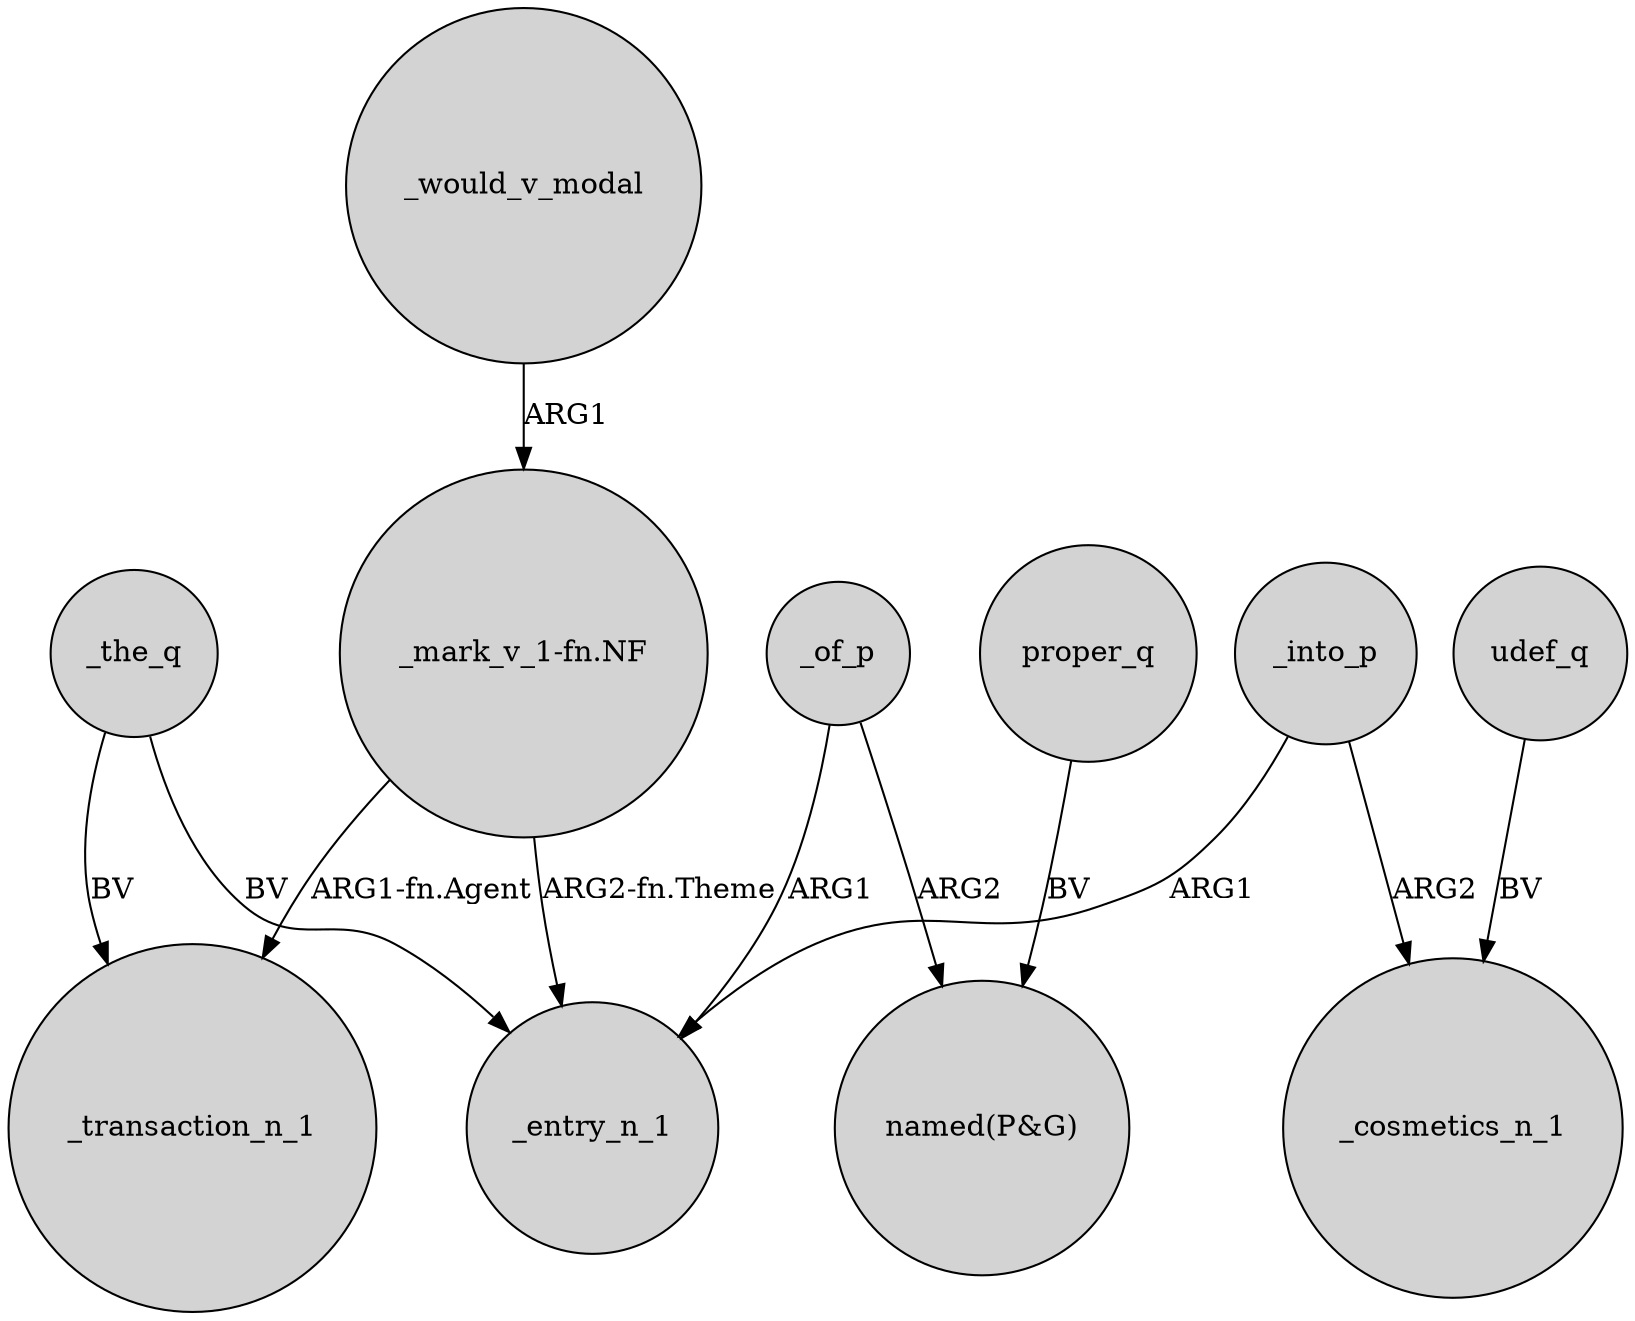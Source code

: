 digraph {
	node [shape=circle style=filled]
	_of_p -> _entry_n_1 [label=ARG1]
	_of_p -> "named(P&G)" [label=ARG2]
	proper_q -> "named(P&G)" [label=BV]
	"_mark_v_1-fn.NF" -> _transaction_n_1 [label="ARG1-fn.Agent"]
	_would_v_modal -> "_mark_v_1-fn.NF" [label=ARG1]
	_the_q -> _entry_n_1 [label=BV]
	_the_q -> _transaction_n_1 [label=BV]
	"_mark_v_1-fn.NF" -> _entry_n_1 [label="ARG2-fn.Theme"]
	_into_p -> _entry_n_1 [label=ARG1]
	udef_q -> _cosmetics_n_1 [label=BV]
	_into_p -> _cosmetics_n_1 [label=ARG2]
}

